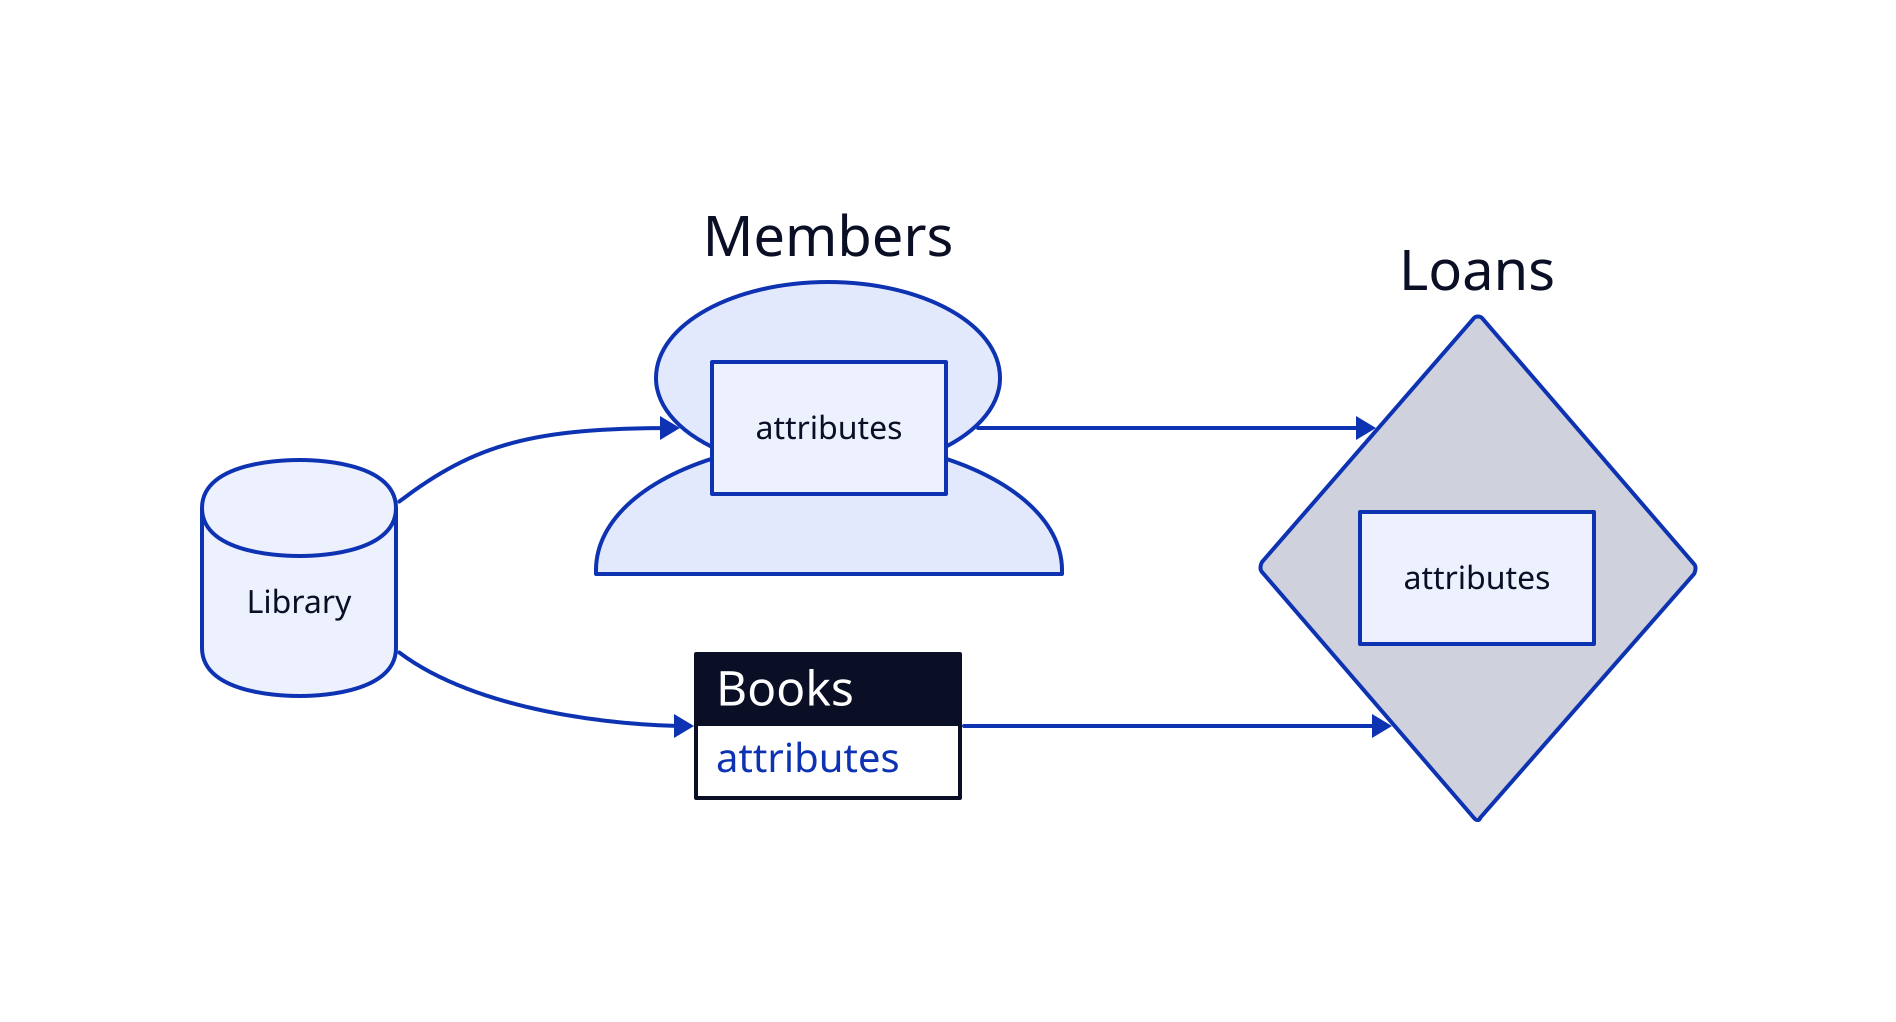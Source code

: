 direction: right

Library: {
  shape: cylinder
  label: "Library"
}

Members: {
  shape: person
  label: "Members"
  attributes: [
    "member_id (PK)"
    "name"
    "address"
    "phone"
    "email"
  ]
}

Books: {
  shape: sql_table
  label: "Books"
  attributes: [
    "isbn (PK)"
    "title"
    "author"
    "genre"
    "publication_year"
    "available_copies"
  ]
}

Loans: {
  shape: diamond
  label: "Loans"
  attributes: [
    "loan_id (PK)"
    "member_id (FK)"
    "isbn (FK)"
    "loan_date"
    "due_date"
    "return_date"
  ]
}

Library -> Members
Library -> Books
Members -> Loans
Books -> Loans